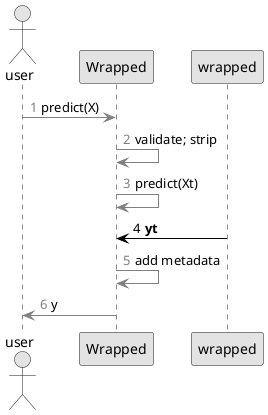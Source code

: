 @startuml

skinparam monochrome true
skinparam shadowing false

actor user

participant Wrapped

participant wrapped

autonumber 1 "<font color=grey>"
user -[#grey]> Wrapped : predict(X)
Wrapped -[#grey]> Wrapped : validate; strip
Wrapped -[#grey]> Wrapped : predict(Xt)
autonumber 4 "<font color=black>"
wrapped -[#black]> Wrapped : **yt**
autonumber 5 "<font color=grey>"
Wrapped -[#grey]> Wrapped : add metadata
Wrapped -[#grey]> user : y

@enduml
